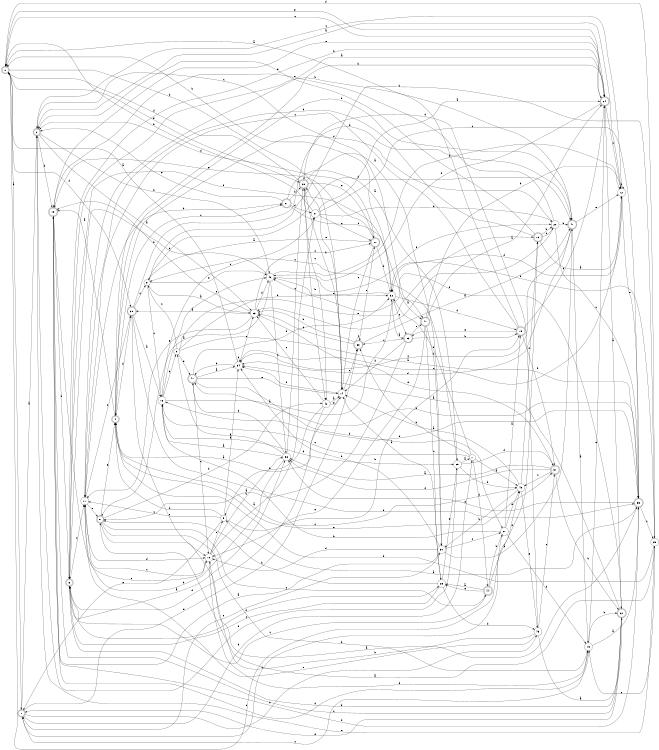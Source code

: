 digraph n39_1 {
__start0 [label="" shape="none"];

rankdir=LR;
size="8,5";

s0 [style="rounded,filled", color="black", fillcolor="white" shape="doublecircle", label="0"];
s1 [style="rounded,filled", color="black", fillcolor="white" shape="doublecircle", label="1"];
s2 [style="rounded,filled", color="black", fillcolor="white" shape="doublecircle", label="2"];
s3 [style="filled", color="black", fillcolor="white" shape="circle", label="3"];
s4 [style="rounded,filled", color="black", fillcolor="white" shape="doublecircle", label="4"];
s5 [style="filled", color="black", fillcolor="white" shape="circle", label="5"];
s6 [style="rounded,filled", color="black", fillcolor="white" shape="doublecircle", label="6"];
s7 [style="filled", color="black", fillcolor="white" shape="circle", label="7"];
s8 [style="rounded,filled", color="black", fillcolor="white" shape="doublecircle", label="8"];
s9 [style="filled", color="black", fillcolor="white" shape="circle", label="9"];
s10 [style="filled", color="black", fillcolor="white" shape="circle", label="10"];
s11 [style="filled", color="black", fillcolor="white" shape="circle", label="11"];
s12 [style="filled", color="black", fillcolor="white" shape="circle", label="12"];
s13 [style="rounded,filled", color="black", fillcolor="white" shape="doublecircle", label="13"];
s14 [style="filled", color="black", fillcolor="white" shape="circle", label="14"];
s15 [style="rounded,filled", color="black", fillcolor="white" shape="doublecircle", label="15"];
s16 [style="filled", color="black", fillcolor="white" shape="circle", label="16"];
s17 [style="rounded,filled", color="black", fillcolor="white" shape="doublecircle", label="17"];
s18 [style="rounded,filled", color="black", fillcolor="white" shape="doublecircle", label="18"];
s19 [style="filled", color="black", fillcolor="white" shape="circle", label="19"];
s20 [style="filled", color="black", fillcolor="white" shape="circle", label="20"];
s21 [style="rounded,filled", color="black", fillcolor="white" shape="doublecircle", label="21"];
s22 [style="rounded,filled", color="black", fillcolor="white" shape="doublecircle", label="22"];
s23 [style="filled", color="black", fillcolor="white" shape="circle", label="23"];
s24 [style="rounded,filled", color="black", fillcolor="white" shape="doublecircle", label="24"];
s25 [style="filled", color="black", fillcolor="white" shape="circle", label="25"];
s26 [style="filled", color="black", fillcolor="white" shape="circle", label="26"];
s27 [style="filled", color="black", fillcolor="white" shape="circle", label="27"];
s28 [style="rounded,filled", color="black", fillcolor="white" shape="doublecircle", label="28"];
s29 [style="filled", color="black", fillcolor="white" shape="circle", label="29"];
s30 [style="filled", color="black", fillcolor="white" shape="circle", label="30"];
s31 [style="filled", color="black", fillcolor="white" shape="circle", label="31"];
s32 [style="filled", color="black", fillcolor="white" shape="circle", label="32"];
s33 [style="rounded,filled", color="black", fillcolor="white" shape="doublecircle", label="33"];
s34 [style="filled", color="black", fillcolor="white" shape="circle", label="34"];
s35 [style="rounded,filled", color="black", fillcolor="white" shape="doublecircle", label="35"];
s36 [style="filled", color="black", fillcolor="white" shape="circle", label="36"];
s37 [style="rounded,filled", color="black", fillcolor="white" shape="doublecircle", label="37"];
s38 [style="rounded,filled", color="black", fillcolor="white" shape="doublecircle", label="38"];
s39 [style="rounded,filled", color="black", fillcolor="white" shape="doublecircle", label="39"];
s40 [style="rounded,filled", color="black", fillcolor="white" shape="doublecircle", label="40"];
s41 [style="rounded,filled", color="black", fillcolor="white" shape="doublecircle", label="41"];
s42 [style="filled", color="black", fillcolor="white" shape="circle", label="42"];
s43 [style="filled", color="black", fillcolor="white" shape="circle", label="43"];
s44 [style="rounded,filled", color="black", fillcolor="white" shape="doublecircle", label="44"];
s45 [style="filled", color="black", fillcolor="white" shape="circle", label="45"];
s46 [style="filled", color="black", fillcolor="white" shape="circle", label="46"];
s47 [style="rounded,filled", color="black", fillcolor="white" shape="doublecircle", label="47"];
s0 -> s1 [label="a"];
s0 -> s14 [label="b"];
s0 -> s24 [label="c"];
s0 -> s39 [label="d"];
s0 -> s28 [label="e"];
s1 -> s2 [label="a"];
s1 -> s43 [label="b"];
s1 -> s45 [label="c"];
s1 -> s7 [label="d"];
s1 -> s38 [label="e"];
s2 -> s23 [label="a"];
s2 -> s46 [label="b"];
s2 -> s40 [label="c"];
s2 -> s18 [label="d"];
s2 -> s25 [label="e"];
s3 -> s23 [label="a"];
s3 -> s25 [label="b"];
s3 -> s16 [label="c"];
s3 -> s41 [label="d"];
s3 -> s46 [label="e"];
s4 -> s18 [label="a"];
s4 -> s24 [label="b"];
s4 -> s21 [label="c"];
s4 -> s39 [label="d"];
s4 -> s37 [label="e"];
s5 -> s34 [label="a"];
s5 -> s15 [label="b"];
s5 -> s11 [label="c"];
s5 -> s4 [label="d"];
s5 -> s1 [label="e"];
s6 -> s36 [label="a"];
s6 -> s41 [label="b"];
s6 -> s11 [label="c"];
s6 -> s26 [label="d"];
s6 -> s32 [label="e"];
s7 -> s45 [label="a"];
s7 -> s38 [label="b"];
s7 -> s16 [label="c"];
s7 -> s44 [label="d"];
s7 -> s32 [label="e"];
s8 -> s35 [label="a"];
s8 -> s19 [label="b"];
s8 -> s44 [label="c"];
s8 -> s42 [label="d"];
s8 -> s4 [label="e"];
s9 -> s35 [label="a"];
s9 -> s32 [label="b"];
s9 -> s3 [label="c"];
s9 -> s47 [label="d"];
s9 -> s13 [label="e"];
s10 -> s31 [label="a"];
s10 -> s36 [label="b"];
s10 -> s11 [label="c"];
s10 -> s19 [label="d"];
s10 -> s5 [label="e"];
s11 -> s24 [label="a"];
s11 -> s21 [label="b"];
s11 -> s39 [label="c"];
s11 -> s10 [label="d"];
s11 -> s8 [label="e"];
s12 -> s2 [label="a"];
s12 -> s12 [label="b"];
s12 -> s2 [label="c"];
s12 -> s32 [label="d"];
s12 -> s35 [label="e"];
s13 -> s12 [label="a"];
s13 -> s20 [label="b"];
s13 -> s20 [label="c"];
s13 -> s11 [label="d"];
s13 -> s2 [label="e"];
s14 -> s4 [label="a"];
s14 -> s28 [label="b"];
s14 -> s38 [label="c"];
s14 -> s34 [label="d"];
s14 -> s28 [label="e"];
s15 -> s0 [label="a"];
s15 -> s37 [label="b"];
s15 -> s11 [label="c"];
s15 -> s24 [label="d"];
s15 -> s33 [label="e"];
s16 -> s32 [label="a"];
s16 -> s9 [label="b"];
s16 -> s31 [label="c"];
s16 -> s29 [label="d"];
s16 -> s46 [label="e"];
s17 -> s3 [label="a"];
s17 -> s32 [label="b"];
s17 -> s14 [label="c"];
s17 -> s2 [label="d"];
s17 -> s18 [label="e"];
s18 -> s30 [label="a"];
s18 -> s6 [label="b"];
s18 -> s10 [label="c"];
s18 -> s35 [label="d"];
s18 -> s24 [label="e"];
s19 -> s35 [label="a"];
s19 -> s22 [label="b"];
s19 -> s1 [label="c"];
s19 -> s18 [label="d"];
s19 -> s24 [label="e"];
s20 -> s23 [label="a"];
s20 -> s41 [label="b"];
s20 -> s35 [label="c"];
s20 -> s4 [label="d"];
s20 -> s18 [label="e"];
s21 -> s29 [label="a"];
s21 -> s28 [label="b"];
s21 -> s40 [label="c"];
s21 -> s31 [label="d"];
s21 -> s2 [label="e"];
s22 -> s34 [label="a"];
s22 -> s6 [label="b"];
s22 -> s18 [label="c"];
s22 -> s1 [label="d"];
s22 -> s46 [label="e"];
s23 -> s39 [label="a"];
s23 -> s18 [label="b"];
s23 -> s17 [label="c"];
s23 -> s46 [label="d"];
s23 -> s11 [label="e"];
s24 -> s22 [label="a"];
s24 -> s6 [label="b"];
s24 -> s12 [label="c"];
s24 -> s46 [label="d"];
s24 -> s0 [label="e"];
s25 -> s8 [label="a"];
s25 -> s4 [label="b"];
s25 -> s19 [label="c"];
s25 -> s0 [label="d"];
s25 -> s32 [label="e"];
s26 -> s14 [label="a"];
s26 -> s8 [label="b"];
s26 -> s6 [label="c"];
s26 -> s43 [label="d"];
s26 -> s29 [label="e"];
s27 -> s15 [label="a"];
s27 -> s16 [label="b"];
s27 -> s0 [label="c"];
s27 -> s19 [label="d"];
s27 -> s45 [label="e"];
s28 -> s30 [label="a"];
s28 -> s42 [label="b"];
s28 -> s42 [label="c"];
s28 -> s0 [label="d"];
s28 -> s17 [label="e"];
s29 -> s7 [label="a"];
s29 -> s45 [label="b"];
s29 -> s3 [label="c"];
s29 -> s37 [label="d"];
s29 -> s2 [label="e"];
s30 -> s41 [label="a"];
s30 -> s34 [label="b"];
s30 -> s27 [label="c"];
s30 -> s10 [label="d"];
s30 -> s1 [label="e"];
s31 -> s24 [label="a"];
s31 -> s0 [label="b"];
s31 -> s35 [label="c"];
s31 -> s20 [label="d"];
s31 -> s17 [label="e"];
s32 -> s33 [label="a"];
s32 -> s0 [label="b"];
s32 -> s33 [label="c"];
s32 -> s15 [label="d"];
s32 -> s46 [label="e"];
s33 -> s8 [label="a"];
s33 -> s15 [label="b"];
s33 -> s38 [label="c"];
s33 -> s14 [label="d"];
s33 -> s40 [label="e"];
s34 -> s0 [label="a"];
s34 -> s47 [label="b"];
s34 -> s12 [label="c"];
s34 -> s34 [label="d"];
s34 -> s23 [label="e"];
s35 -> s5 [label="a"];
s35 -> s47 [label="b"];
s35 -> s25 [label="c"];
s35 -> s16 [label="d"];
s35 -> s36 [label="e"];
s36 -> s16 [label="a"];
s36 -> s11 [label="b"];
s36 -> s28 [label="c"];
s36 -> s47 [label="d"];
s36 -> s9 [label="e"];
s37 -> s36 [label="a"];
s37 -> s22 [label="b"];
s37 -> s45 [label="c"];
s37 -> s36 [label="d"];
s37 -> s23 [label="e"];
s38 -> s41 [label="a"];
s38 -> s23 [label="b"];
s38 -> s38 [label="c"];
s38 -> s23 [label="d"];
s38 -> s17 [label="e"];
s39 -> s16 [label="a"];
s39 -> s35 [label="b"];
s39 -> s3 [label="c"];
s39 -> s41 [label="d"];
s39 -> s10 [label="e"];
s40 -> s24 [label="a"];
s40 -> s12 [label="b"];
s40 -> s26 [label="c"];
s40 -> s30 [label="d"];
s40 -> s10 [label="e"];
s41 -> s19 [label="a"];
s41 -> s4 [label="b"];
s41 -> s34 [label="c"];
s41 -> s34 [label="d"];
s41 -> s12 [label="e"];
s42 -> s14 [label="a"];
s42 -> s5 [label="b"];
s42 -> s23 [label="c"];
s42 -> s6 [label="d"];
s42 -> s14 [label="e"];
s43 -> s22 [label="a"];
s43 -> s10 [label="b"];
s43 -> s37 [label="c"];
s43 -> s28 [label="d"];
s43 -> s11 [label="e"];
s44 -> s26 [label="a"];
s44 -> s27 [label="b"];
s44 -> s6 [label="c"];
s44 -> s13 [label="d"];
s44 -> s26 [label="e"];
s45 -> s14 [label="a"];
s45 -> s30 [label="b"];
s45 -> s4 [label="c"];
s45 -> s13 [label="d"];
s45 -> s43 [label="e"];
s46 -> s8 [label="a"];
s46 -> s6 [label="b"];
s46 -> s36 [label="c"];
s46 -> s12 [label="d"];
s46 -> s20 [label="e"];
s47 -> s34 [label="a"];
s47 -> s27 [label="b"];
s47 -> s10 [label="c"];
s47 -> s32 [label="d"];
s47 -> s14 [label="e"];

}